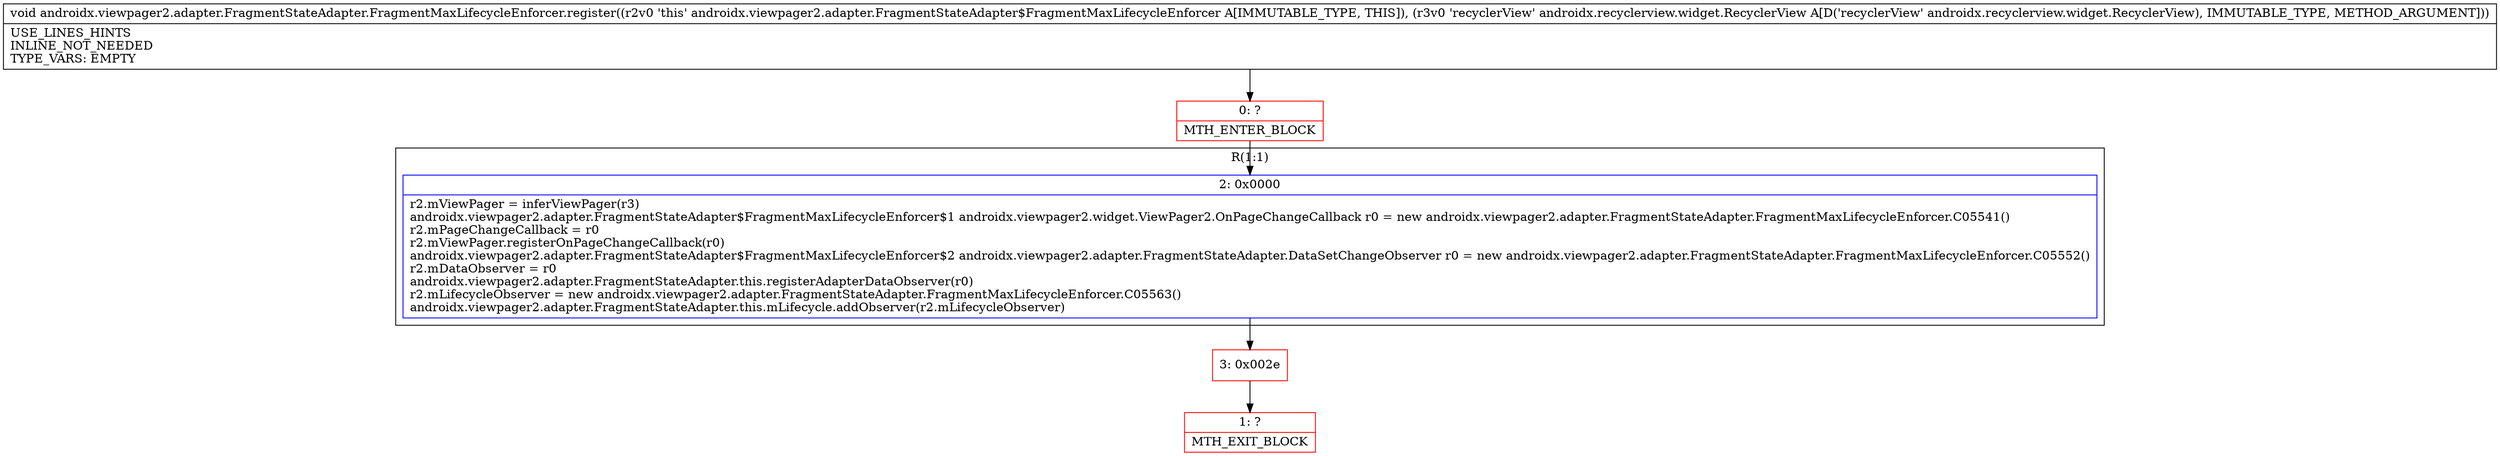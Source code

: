 digraph "CFG forandroidx.viewpager2.adapter.FragmentStateAdapter.FragmentMaxLifecycleEnforcer.register(Landroidx\/recyclerview\/widget\/RecyclerView;)V" {
subgraph cluster_Region_445856965 {
label = "R(1:1)";
node [shape=record,color=blue];
Node_2 [shape=record,label="{2\:\ 0x0000|r2.mViewPager = inferViewPager(r3)\landroidx.viewpager2.adapter.FragmentStateAdapter$FragmentMaxLifecycleEnforcer$1 androidx.viewpager2.widget.ViewPager2.OnPageChangeCallback r0 = new androidx.viewpager2.adapter.FragmentStateAdapter.FragmentMaxLifecycleEnforcer.C05541()\lr2.mPageChangeCallback = r0\lr2.mViewPager.registerOnPageChangeCallback(r0)\landroidx.viewpager2.adapter.FragmentStateAdapter$FragmentMaxLifecycleEnforcer$2 androidx.viewpager2.adapter.FragmentStateAdapter.DataSetChangeObserver r0 = new androidx.viewpager2.adapter.FragmentStateAdapter.FragmentMaxLifecycleEnforcer.C05552()\lr2.mDataObserver = r0\landroidx.viewpager2.adapter.FragmentStateAdapter.this.registerAdapterDataObserver(r0)\lr2.mLifecycleObserver = new androidx.viewpager2.adapter.FragmentStateAdapter.FragmentMaxLifecycleEnforcer.C05563()\landroidx.viewpager2.adapter.FragmentStateAdapter.this.mLifecycle.addObserver(r2.mLifecycleObserver)\l}"];
}
Node_0 [shape=record,color=red,label="{0\:\ ?|MTH_ENTER_BLOCK\l}"];
Node_3 [shape=record,color=red,label="{3\:\ 0x002e}"];
Node_1 [shape=record,color=red,label="{1\:\ ?|MTH_EXIT_BLOCK\l}"];
MethodNode[shape=record,label="{void androidx.viewpager2.adapter.FragmentStateAdapter.FragmentMaxLifecycleEnforcer.register((r2v0 'this' androidx.viewpager2.adapter.FragmentStateAdapter$FragmentMaxLifecycleEnforcer A[IMMUTABLE_TYPE, THIS]), (r3v0 'recyclerView' androidx.recyclerview.widget.RecyclerView A[D('recyclerView' androidx.recyclerview.widget.RecyclerView), IMMUTABLE_TYPE, METHOD_ARGUMENT]))  | USE_LINES_HINTS\lINLINE_NOT_NEEDED\lTYPE_VARS: EMPTY\l}"];
MethodNode -> Node_0;Node_2 -> Node_3;
Node_0 -> Node_2;
Node_3 -> Node_1;
}

